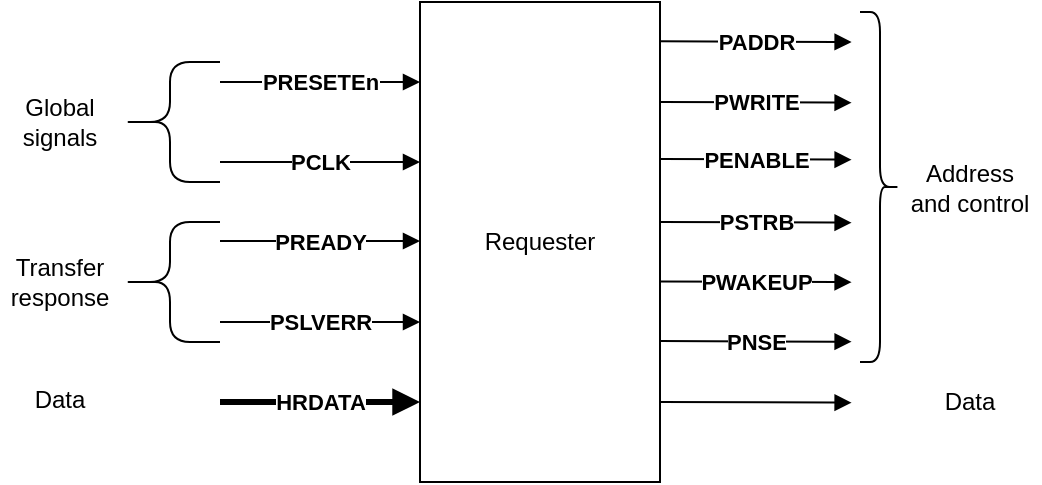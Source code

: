 <mxfile version="22.1.22" type="embed">
  <diagram id="1lEO7K_Hc_isHN2uA8zg" name="Page-1">
    <mxGraphModel dx="581" dy="405" grid="1" gridSize="10" guides="1" tooltips="1" connect="1" arrows="1" fold="1" page="1" pageScale="1" pageWidth="850" pageHeight="1100" math="0" shadow="0">
      <root>
        <mxCell id="0" />
        <mxCell id="1" parent="0" />
        <mxCell id="3" value="Requester" style="rounded=0;whiteSpace=wrap;html=1;" vertex="1" parent="1">
          <mxGeometry x="360" y="280" width="120" height="240" as="geometry" />
        </mxCell>
        <mxCell id="6" value="" style="endArrow=block;html=1;rounded=0;endFill=1;" edge="1" parent="1">
          <mxGeometry width="50" height="50" relative="1" as="geometry">
            <mxPoint x="260" y="320" as="sourcePoint" />
            <mxPoint x="360" y="320" as="targetPoint" />
          </mxGeometry>
        </mxCell>
        <mxCell id="16" value="&lt;p style=&quot;line-height: 120%;&quot;&gt;&lt;br&gt;&lt;/p&gt;&lt;p style=&quot;line-height: 120%;&quot;&gt;&lt;br&gt;&lt;/p&gt;" style="edgeLabel;html=1;align=center;verticalAlign=middle;resizable=0;points=[];" vertex="1" connectable="0" parent="6">
          <mxGeometry x="0.007" y="2" relative="1" as="geometry">
            <mxPoint as="offset" />
          </mxGeometry>
        </mxCell>
        <mxCell id="22" value="&lt;b&gt;PRESETEn&lt;/b&gt;" style="edgeLabel;html=1;align=center;verticalAlign=middle;resizable=0;points=[];" vertex="1" connectable="0" parent="6">
          <mxGeometry relative="1" as="geometry">
            <mxPoint as="offset" />
          </mxGeometry>
        </mxCell>
        <mxCell id="7" value="" style="endArrow=block;html=1;rounded=0;endFill=1;" edge="1" parent="1">
          <mxGeometry width="50" height="50" relative="1" as="geometry">
            <mxPoint x="260" y="360" as="sourcePoint" />
            <mxPoint x="360" y="360" as="targetPoint" />
          </mxGeometry>
        </mxCell>
        <mxCell id="19" value="&lt;b&gt;PCLK&lt;/b&gt;" style="edgeLabel;html=1;align=center;verticalAlign=middle;resizable=0;points=[];" vertex="1" connectable="0" parent="7">
          <mxGeometry relative="1" as="geometry">
            <mxPoint as="offset" />
          </mxGeometry>
        </mxCell>
        <mxCell id="9" value="" style="endArrow=block;html=1;rounded=0;endFill=1;" edge="1" parent="1">
          <mxGeometry width="50" height="50" relative="1" as="geometry">
            <mxPoint x="260" y="440" as="sourcePoint" />
            <mxPoint x="360" y="440" as="targetPoint" />
          </mxGeometry>
        </mxCell>
        <mxCell id="24" value="&lt;b&gt;PSLVERR&lt;/b&gt;" style="edgeLabel;html=1;align=center;verticalAlign=middle;resizable=0;points=[];" vertex="1" connectable="0" parent="9">
          <mxGeometry relative="1" as="geometry">
            <mxPoint as="offset" />
          </mxGeometry>
        </mxCell>
        <mxCell id="10" value="" style="endArrow=block;html=1;rounded=0;strokeWidth=3;endFill=1;" edge="1" parent="1">
          <mxGeometry width="50" height="50" relative="1" as="geometry">
            <mxPoint x="260" y="480" as="sourcePoint" />
            <mxPoint x="360" y="480" as="targetPoint" />
          </mxGeometry>
        </mxCell>
        <mxCell id="28" value="&lt;b&gt;HRDATA&lt;/b&gt;" style="edgeLabel;html=1;align=center;verticalAlign=middle;resizable=0;points=[];" vertex="1" connectable="0" parent="10">
          <mxGeometry relative="1" as="geometry">
            <mxPoint as="offset" />
          </mxGeometry>
        </mxCell>
        <mxCell id="12" value="" style="endArrow=block;html=1;rounded=0;endFill=1;" edge="1" parent="1">
          <mxGeometry width="50" height="50" relative="1" as="geometry">
            <mxPoint x="260" y="399.5" as="sourcePoint" />
            <mxPoint x="360" y="399.5" as="targetPoint" />
          </mxGeometry>
        </mxCell>
        <mxCell id="23" value="&lt;b&gt;PREADY&lt;/b&gt;" style="edgeLabel;html=1;align=center;verticalAlign=middle;resizable=0;points=[];" vertex="1" connectable="0" parent="12">
          <mxGeometry relative="1" as="geometry">
            <mxPoint as="offset" />
          </mxGeometry>
        </mxCell>
        <mxCell id="14" value="" style="shape=curlyBracket;whiteSpace=wrap;html=1;rounded=1;labelPosition=left;verticalLabelPosition=middle;align=right;verticalAlign=middle;size=0.5;" vertex="1" parent="1">
          <mxGeometry x="210" y="310" width="50" height="60" as="geometry" />
        </mxCell>
        <mxCell id="15" value="Global&lt;br&gt;signals" style="text;html=1;strokeColor=none;fillColor=none;align=center;verticalAlign=middle;whiteSpace=wrap;rounded=0;" vertex="1" parent="1">
          <mxGeometry x="150" y="325" width="60" height="30" as="geometry" />
        </mxCell>
        <mxCell id="25" value="" style="shape=curlyBracket;whiteSpace=wrap;html=1;rounded=1;labelPosition=left;verticalLabelPosition=middle;align=right;verticalAlign=middle;size=0.5;" vertex="1" parent="1">
          <mxGeometry x="210" y="390" width="50" height="60" as="geometry" />
        </mxCell>
        <mxCell id="26" value="Transfer&lt;br&gt;response" style="text;html=1;strokeColor=none;fillColor=none;align=center;verticalAlign=middle;whiteSpace=wrap;rounded=0;" vertex="1" parent="1">
          <mxGeometry x="150" y="405" width="60" height="30" as="geometry" />
        </mxCell>
        <mxCell id="27" value="Data" style="text;html=1;strokeColor=none;fillColor=none;align=center;verticalAlign=middle;whiteSpace=wrap;rounded=0;" vertex="1" parent="1">
          <mxGeometry x="150" y="464" width="60" height="30" as="geometry" />
        </mxCell>
        <mxCell id="29" value="" style="endArrow=block;html=1;rounded=0;exitX=1.035;exitY=0.082;exitDx=0;exitDy=0;exitPerimeter=0;endFill=1;" edge="1" parent="1">
          <mxGeometry width="50" height="50" relative="1" as="geometry">
            <mxPoint x="480.0" y="299.68" as="sourcePoint" />
            <mxPoint x="575.8" y="300" as="targetPoint" />
          </mxGeometry>
        </mxCell>
        <mxCell id="39" value="&lt;b&gt;PADDR&lt;/b&gt;" style="edgeLabel;html=1;align=center;verticalAlign=middle;resizable=0;points=[];" vertex="1" connectable="0" parent="29">
          <mxGeometry relative="1" as="geometry">
            <mxPoint as="offset" />
          </mxGeometry>
        </mxCell>
        <mxCell id="30" value="" style="endArrow=block;html=1;rounded=0;exitX=1.035;exitY=0.082;exitDx=0;exitDy=0;exitPerimeter=0;endFill=1;" edge="1" parent="1">
          <mxGeometry width="50" height="50" relative="1" as="geometry">
            <mxPoint x="480.0" y="330.0" as="sourcePoint" />
            <mxPoint x="575.8" y="330.32" as="targetPoint" />
          </mxGeometry>
        </mxCell>
        <mxCell id="40" value="&lt;b&gt;PWRITE&lt;/b&gt;" style="edgeLabel;html=1;align=center;verticalAlign=middle;resizable=0;points=[];" vertex="1" connectable="0" parent="30">
          <mxGeometry relative="1" as="geometry">
            <mxPoint as="offset" />
          </mxGeometry>
        </mxCell>
        <mxCell id="31" value="" style="endArrow=block;html=1;rounded=0;exitX=1.035;exitY=0.082;exitDx=0;exitDy=0;exitPerimeter=0;endFill=1;" edge="1" parent="1">
          <mxGeometry width="50" height="50" relative="1" as="geometry">
            <mxPoint x="480.0" y="449.52" as="sourcePoint" />
            <mxPoint x="575.8" y="449.84" as="targetPoint" />
          </mxGeometry>
        </mxCell>
        <mxCell id="44" value="&lt;b&gt;PNSE&lt;/b&gt;" style="edgeLabel;html=1;align=center;verticalAlign=middle;resizable=0;points=[];" vertex="1" connectable="0" parent="31">
          <mxGeometry relative="1" as="geometry">
            <mxPoint as="offset" />
          </mxGeometry>
        </mxCell>
        <mxCell id="32" value="" style="endArrow=block;html=1;rounded=0;exitX=1.035;exitY=0.082;exitDx=0;exitDy=0;exitPerimeter=0;endFill=1;" edge="1" parent="1">
          <mxGeometry width="50" height="50" relative="1" as="geometry">
            <mxPoint x="480.0" y="358.5" as="sourcePoint" />
            <mxPoint x="575.8" y="358.82" as="targetPoint" />
          </mxGeometry>
        </mxCell>
        <mxCell id="41" value="&lt;b&gt;PENABLE&lt;/b&gt;" style="edgeLabel;html=1;align=center;verticalAlign=middle;resizable=0;points=[];" vertex="1" connectable="0" parent="32">
          <mxGeometry relative="1" as="geometry">
            <mxPoint as="offset" />
          </mxGeometry>
        </mxCell>
        <mxCell id="33" value="" style="endArrow=block;html=1;rounded=0;exitX=1.035;exitY=0.082;exitDx=0;exitDy=0;exitPerimeter=0;endFill=1;" edge="1" parent="1">
          <mxGeometry width="50" height="50" relative="1" as="geometry">
            <mxPoint x="480" y="390.0" as="sourcePoint" />
            <mxPoint x="575.8" y="390.32" as="targetPoint" />
          </mxGeometry>
        </mxCell>
        <mxCell id="42" value="&lt;b&gt;PSTRB&lt;/b&gt;" style="edgeLabel;html=1;align=center;verticalAlign=middle;resizable=0;points=[];" vertex="1" connectable="0" parent="33">
          <mxGeometry relative="1" as="geometry">
            <mxPoint as="offset" />
          </mxGeometry>
        </mxCell>
        <mxCell id="34" value="" style="endArrow=block;html=1;rounded=0;exitX=1.035;exitY=0.082;exitDx=0;exitDy=0;exitPerimeter=0;endFill=1;" edge="1" parent="1">
          <mxGeometry width="50" height="50" relative="1" as="geometry">
            <mxPoint x="480" y="419.76" as="sourcePoint" />
            <mxPoint x="575.8" y="420.08" as="targetPoint" />
          </mxGeometry>
        </mxCell>
        <mxCell id="43" value="&lt;b&gt;PWAKEUP&lt;/b&gt;" style="edgeLabel;html=1;align=center;verticalAlign=middle;resizable=0;points=[];" vertex="1" connectable="0" parent="34">
          <mxGeometry relative="1" as="geometry">
            <mxPoint as="offset" />
          </mxGeometry>
        </mxCell>
        <mxCell id="35" value="" style="endArrow=block;html=1;rounded=0;exitX=1.035;exitY=0.082;exitDx=0;exitDy=0;exitPerimeter=0;endFill=1;" edge="1" parent="1">
          <mxGeometry width="50" height="50" relative="1" as="geometry">
            <mxPoint x="480" y="480.0" as="sourcePoint" />
            <mxPoint x="575.8" y="480.32" as="targetPoint" />
          </mxGeometry>
        </mxCell>
        <mxCell id="36" value="" style="shape=curlyBracket;whiteSpace=wrap;html=1;rounded=1;flipH=1;labelPosition=right;verticalLabelPosition=middle;align=left;verticalAlign=middle;" vertex="1" parent="1">
          <mxGeometry x="580" y="285" width="20" height="175" as="geometry" />
        </mxCell>
        <mxCell id="37" value="Address &lt;br&gt;and control" style="text;html=1;strokeColor=none;fillColor=none;align=center;verticalAlign=middle;whiteSpace=wrap;rounded=0;" vertex="1" parent="1">
          <mxGeometry x="600" y="357.5" width="70" height="30" as="geometry" />
        </mxCell>
        <mxCell id="38" value="Data" style="text;html=1;strokeColor=none;fillColor=none;align=center;verticalAlign=middle;whiteSpace=wrap;rounded=0;" vertex="1" parent="1">
          <mxGeometry x="605" y="465" width="60" height="30" as="geometry" />
        </mxCell>
      </root>
    </mxGraphModel>
  </diagram>
</mxfile>

